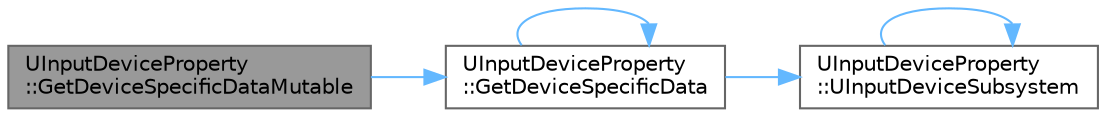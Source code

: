 digraph "UInputDeviceProperty::GetDeviceSpecificDataMutable"
{
 // INTERACTIVE_SVG=YES
 // LATEX_PDF_SIZE
  bgcolor="transparent";
  edge [fontname=Helvetica,fontsize=10,labelfontname=Helvetica,labelfontsize=10];
  node [fontname=Helvetica,fontsize=10,shape=box,height=0.2,width=0.4];
  rankdir="LR";
  Node1 [id="Node000001",label="UInputDeviceProperty\l::GetDeviceSpecificDataMutable",height=0.2,width=0.4,color="gray40", fillcolor="grey60", style="filled", fontcolor="black",tooltip=" "];
  Node1 -> Node2 [id="edge1_Node000001_Node000002",color="steelblue1",style="solid",tooltip=" "];
  Node2 [id="Node000002",label="UInputDeviceProperty\l::GetDeviceSpecificData",height=0.2,width=0.4,color="grey40", fillcolor="white", style="filled",URL="$d0/da3/classUInputDeviceProperty.html#a6fe79ef8a1e782d507f28a3f585ed890",tooltip="Returns the device specific data for the given platform user."];
  Node2 -> Node2 [id="edge2_Node000002_Node000002",color="steelblue1",style="solid",tooltip=" "];
  Node2 -> Node3 [id="edge3_Node000002_Node000003",color="steelblue1",style="solid",tooltip=" "];
  Node3 [id="Node000003",label="UInputDeviceProperty\l::UInputDeviceSubsystem",height=0.2,width=0.4,color="grey40", fillcolor="white", style="filled",URL="$d0/da3/classUInputDeviceProperty.html#a4a9afe4399209a75560a47c8dad7d4cb",tooltip=" "];
  Node3 -> Node3 [id="edge4_Node000003_Node000003",color="steelblue1",style="solid",tooltip=" "];
}
